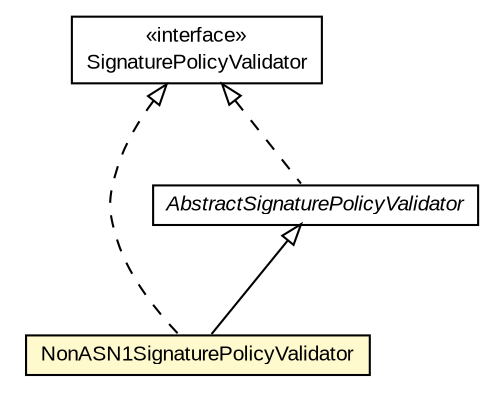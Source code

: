 #!/usr/local/bin/dot
#
# Class diagram 
# Generated by UMLGraph version R5_6-24-gf6e263 (http://www.umlgraph.org/)
#

digraph G {
	edge [fontname="arial",fontsize=10,labelfontname="arial",labelfontsize=10];
	node [fontname="arial",fontsize=10,shape=plaintext];
	nodesep=0.25;
	ranksep=0.5;
	// eu.europa.esig.dss.validation.SignaturePolicyValidator
	c441359 [label=<<table title="eu.europa.esig.dss.validation.SignaturePolicyValidator" border="0" cellborder="1" cellspacing="0" cellpadding="2" port="p" href="./SignaturePolicyValidator.html">
		<tr><td><table border="0" cellspacing="0" cellpadding="1">
<tr><td align="center" balign="center"> &#171;interface&#187; </td></tr>
<tr><td align="center" balign="center"> SignaturePolicyValidator </td></tr>
		</table></td></tr>
		</table>>, URL="./SignaturePolicyValidator.html", fontname="arial", fontcolor="black", fontsize=10.0];
	// eu.europa.esig.dss.validation.NonASN1SignaturePolicyValidator
	c441368 [label=<<table title="eu.europa.esig.dss.validation.NonASN1SignaturePolicyValidator" border="0" cellborder="1" cellspacing="0" cellpadding="2" port="p" bgcolor="lemonChiffon" href="./NonASN1SignaturePolicyValidator.html">
		<tr><td><table border="0" cellspacing="0" cellpadding="1">
<tr><td align="center" balign="center"> NonASN1SignaturePolicyValidator </td></tr>
		</table></td></tr>
		</table>>, URL="./NonASN1SignaturePolicyValidator.html", fontname="arial", fontcolor="black", fontsize=10.0];
	// eu.europa.esig.dss.validation.AbstractSignaturePolicyValidator
	c441391 [label=<<table title="eu.europa.esig.dss.validation.AbstractSignaturePolicyValidator" border="0" cellborder="1" cellspacing="0" cellpadding="2" port="p" href="./AbstractSignaturePolicyValidator.html">
		<tr><td><table border="0" cellspacing="0" cellpadding="1">
<tr><td align="center" balign="center"><font face="arial italic"> AbstractSignaturePolicyValidator </font></td></tr>
		</table></td></tr>
		</table>>, URL="./AbstractSignaturePolicyValidator.html", fontname="arial", fontcolor="black", fontsize=10.0];
	//eu.europa.esig.dss.validation.NonASN1SignaturePolicyValidator extends eu.europa.esig.dss.validation.AbstractSignaturePolicyValidator
	c441391:p -> c441368:p [dir=back,arrowtail=empty];
	//eu.europa.esig.dss.validation.NonASN1SignaturePolicyValidator implements eu.europa.esig.dss.validation.SignaturePolicyValidator
	c441359:p -> c441368:p [dir=back,arrowtail=empty,style=dashed];
	//eu.europa.esig.dss.validation.AbstractSignaturePolicyValidator implements eu.europa.esig.dss.validation.SignaturePolicyValidator
	c441359:p -> c441391:p [dir=back,arrowtail=empty,style=dashed];
}

